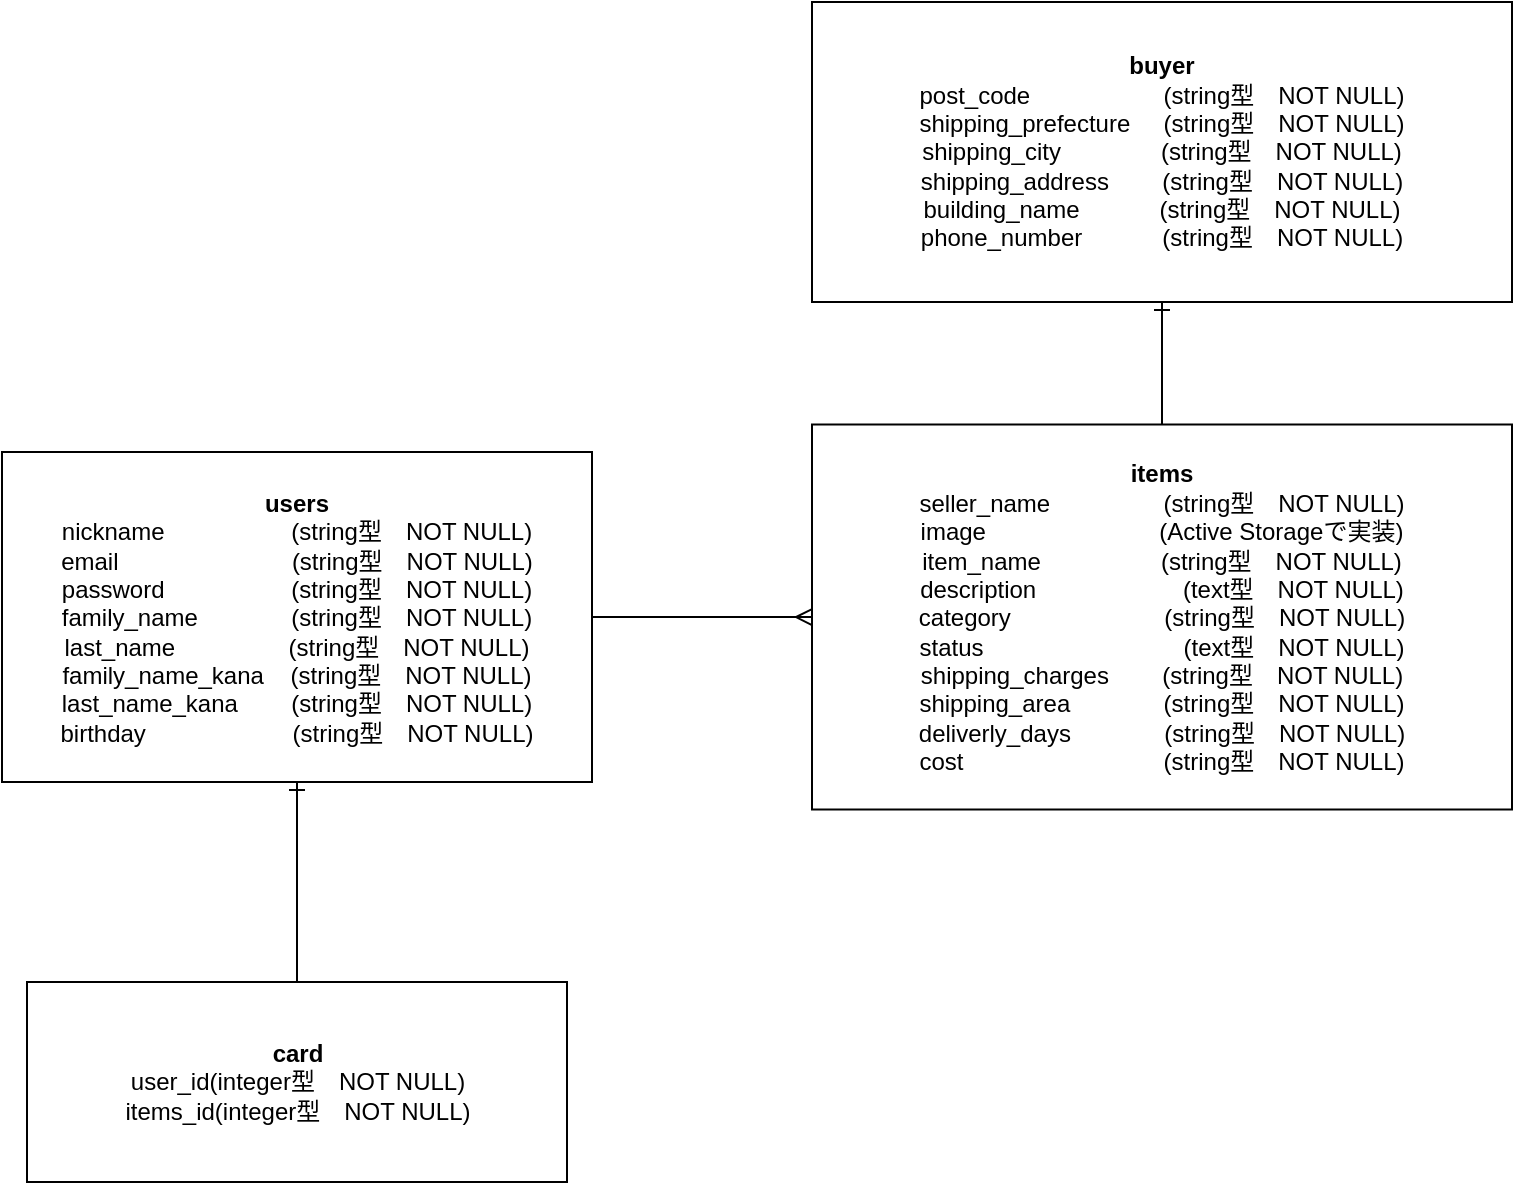 <mxfile version="14.2.4" type="embed">
    <diagram id="TQWbqz8MRNpkMWNrYxYO" name="ページ1">
        <mxGraphModel dx="938" dy="680" grid="1" gridSize="10" guides="1" tooltips="1" connect="1" arrows="1" fold="1" page="1" pageScale="1" pageWidth="850" pageHeight="1100" math="0" shadow="0">
            <root>
                <mxCell id="0"/>
                <mxCell id="1" parent="0"/>
                <mxCell id="85" style="edgeStyle=orthogonalEdgeStyle;rounded=1;orthogonalLoop=1;jettySize=auto;html=1;endArrow=ERmany;endFill=0;" parent="1" source="2" target="3" edge="1">
                    <mxGeometry relative="1" as="geometry">
                        <mxPoint x="430" y="337.5" as="targetPoint"/>
                    </mxGeometry>
                </mxCell>
                <mxCell id="2" value="&lt;b&gt;users&lt;/b&gt;&lt;br&gt;nickname&amp;nbsp; &amp;nbsp; &amp;nbsp; &amp;nbsp; &amp;nbsp; &amp;nbsp; &amp;nbsp; &amp;nbsp; &amp;nbsp; &amp;nbsp;(string型　NOT NULL)&lt;br&gt;email&amp;nbsp; &amp;nbsp; &amp;nbsp; &amp;nbsp; &amp;nbsp; &amp;nbsp; &amp;nbsp; &amp;nbsp; &amp;nbsp; &amp;nbsp; &amp;nbsp; &amp;nbsp; &amp;nbsp; (string型　NOT NULL)&lt;br&gt;password&amp;nbsp; &amp;nbsp; &amp;nbsp; &amp;nbsp; &amp;nbsp; &amp;nbsp; &amp;nbsp; &amp;nbsp; &amp;nbsp; &amp;nbsp;(string型　NOT NULL)&lt;br&gt;family_name&amp;nbsp; &amp;nbsp; &amp;nbsp; &amp;nbsp; &amp;nbsp; &amp;nbsp; &amp;nbsp; (string型　NOT NULL)&lt;br&gt;last_name&amp;nbsp; &amp;nbsp; &amp;nbsp; &amp;nbsp; &amp;nbsp; &amp;nbsp; &amp;nbsp; &amp;nbsp; &amp;nbsp;(string型　NOT NULL)&lt;br&gt;family_name_kana&amp;nbsp; &amp;nbsp; (string型　NOT NULL)&lt;br&gt;last_name_kana&amp;nbsp; &amp;nbsp; &amp;nbsp; &amp;nbsp; (string型　NOT NULL)&lt;br&gt;birthday&amp;nbsp; &amp;nbsp; &amp;nbsp; &amp;nbsp; &amp;nbsp; &amp;nbsp; &amp;nbsp; &amp;nbsp; &amp;nbsp; &amp;nbsp; &amp;nbsp; (string型　NOT NULL)" style="rounded=0;whiteSpace=wrap;html=1;" parent="1" vertex="1">
                    <mxGeometry x="35" y="255" width="295" height="165" as="geometry"/>
                </mxCell>
                <mxCell id="86" style="edgeStyle=orthogonalEdgeStyle;rounded=0;orthogonalLoop=1;jettySize=auto;html=1;entryX=0.5;entryY=1;entryDx=0;entryDy=0;endArrow=ERone;endFill=0;" edge="1" parent="1" source="3" target="4">
                    <mxGeometry relative="1" as="geometry"/>
                </mxCell>
                <mxCell id="3" value="&lt;b&gt;items&lt;br&gt;&lt;/b&gt;seller_name&amp;nbsp; &amp;nbsp; &amp;nbsp; &amp;nbsp; &amp;nbsp; &amp;nbsp; &amp;nbsp; &amp;nbsp; &amp;nbsp;(string型　NOT NULL)&lt;br&gt;image&amp;nbsp; &amp;nbsp; &amp;nbsp; &amp;nbsp; &amp;nbsp; &amp;nbsp; &amp;nbsp; &amp;nbsp; &amp;nbsp; &amp;nbsp; &amp;nbsp; &amp;nbsp; &amp;nbsp; (Active Storageで実装)&lt;br&gt;item_name&amp;nbsp; &amp;nbsp; &amp;nbsp; &amp;nbsp; &amp;nbsp; &amp;nbsp; &amp;nbsp; &amp;nbsp; &amp;nbsp; (string型　NOT NULL)&lt;br&gt;description&amp;nbsp; &amp;nbsp; &amp;nbsp; &amp;nbsp; &amp;nbsp; &amp;nbsp; &amp;nbsp; &amp;nbsp; &amp;nbsp; &amp;nbsp; &amp;nbsp; (text型　NOT NULL)&lt;br&gt;category&amp;nbsp; &amp;nbsp; &amp;nbsp; &amp;nbsp; &amp;nbsp; &amp;nbsp; &amp;nbsp; &amp;nbsp; &amp;nbsp; &amp;nbsp; &amp;nbsp; &amp;nbsp;(string型　NOT NULL)&lt;br&gt;status&amp;nbsp; &amp;nbsp; &amp;nbsp; &amp;nbsp; &amp;nbsp; &amp;nbsp; &amp;nbsp; &amp;nbsp; &amp;nbsp; &amp;nbsp; &amp;nbsp; &amp;nbsp; &amp;nbsp; &amp;nbsp; &amp;nbsp; (text型　NOT NULL)&lt;br&gt;shipping_charges&amp;nbsp; &amp;nbsp; &amp;nbsp; &amp;nbsp; (string型　NOT NULL)&lt;br&gt;shipping_area&amp;nbsp; &amp;nbsp; &amp;nbsp; &amp;nbsp; &amp;nbsp; &amp;nbsp; &amp;nbsp; (string型　NOT NULL)&lt;br&gt;deliverly_days&amp;nbsp; &amp;nbsp; &amp;nbsp; &amp;nbsp; &amp;nbsp; &amp;nbsp; &amp;nbsp; (string型　NOT NULL)&lt;br&gt;cost&amp;nbsp; &amp;nbsp; &amp;nbsp; &amp;nbsp; &amp;nbsp; &amp;nbsp; &amp;nbsp; &amp;nbsp; &amp;nbsp; &amp;nbsp; &amp;nbsp; &amp;nbsp; &amp;nbsp; &amp;nbsp; &amp;nbsp; (string型　NOT NULL)" style="rounded=0;whiteSpace=wrap;html=1;" parent="1" vertex="1">
                    <mxGeometry x="440" y="241.25" width="350" height="192.5" as="geometry"/>
                </mxCell>
                <mxCell id="4" value="&lt;b&gt;buyer&lt;/b&gt;&lt;br&gt;post_code&amp;nbsp; &amp;nbsp; &amp;nbsp; &amp;nbsp; &amp;nbsp; &amp;nbsp; &amp;nbsp; &amp;nbsp; &amp;nbsp; &amp;nbsp; (string型　NOT NULL)&lt;br&gt;shipping_prefecture&amp;nbsp; &amp;nbsp; &amp;nbsp;(string型　NOT NULL)&lt;br&gt;shipping_city&amp;nbsp; &amp;nbsp; &amp;nbsp; &amp;nbsp; &amp;nbsp; &amp;nbsp; &amp;nbsp; &amp;nbsp;(string型　NOT NULL)&lt;br&gt;shipping_address&amp;nbsp; &amp;nbsp; &amp;nbsp; &amp;nbsp; (string型　NOT NULL)&lt;br&gt;building_name&amp;nbsp; &amp;nbsp; &amp;nbsp; &amp;nbsp; &amp;nbsp; &amp;nbsp; (string型　NOT NULL)&lt;br&gt;phone_number&amp;nbsp; &amp;nbsp; &amp;nbsp; &amp;nbsp; &amp;nbsp; &amp;nbsp; (string型　NOT NULL)" style="rounded=0;whiteSpace=wrap;html=1;" parent="1" vertex="1">
                    <mxGeometry x="440" y="30" width="350" height="150" as="geometry"/>
                </mxCell>
                <mxCell id="81" style="edgeStyle=orthogonalEdgeStyle;rounded=1;orthogonalLoop=1;jettySize=auto;html=1;entryX=0.5;entryY=1;entryDx=0;entryDy=0;endArrow=ERone;endFill=0;" parent="1" source="5" target="2" edge="1">
                    <mxGeometry relative="1" as="geometry"/>
                </mxCell>
                <mxCell id="5" value="&lt;b&gt;card&lt;/b&gt;&lt;br&gt;user_id(integer型　NOT NULL)&lt;br&gt;items_id(integer型　NOT NULL)" style="rounded=0;whiteSpace=wrap;html=1;" parent="1" vertex="1">
                    <mxGeometry x="47.5" y="520" width="270" height="100" as="geometry"/>
                </mxCell>
            </root>
        </mxGraphModel>
    </diagram>
</mxfile>